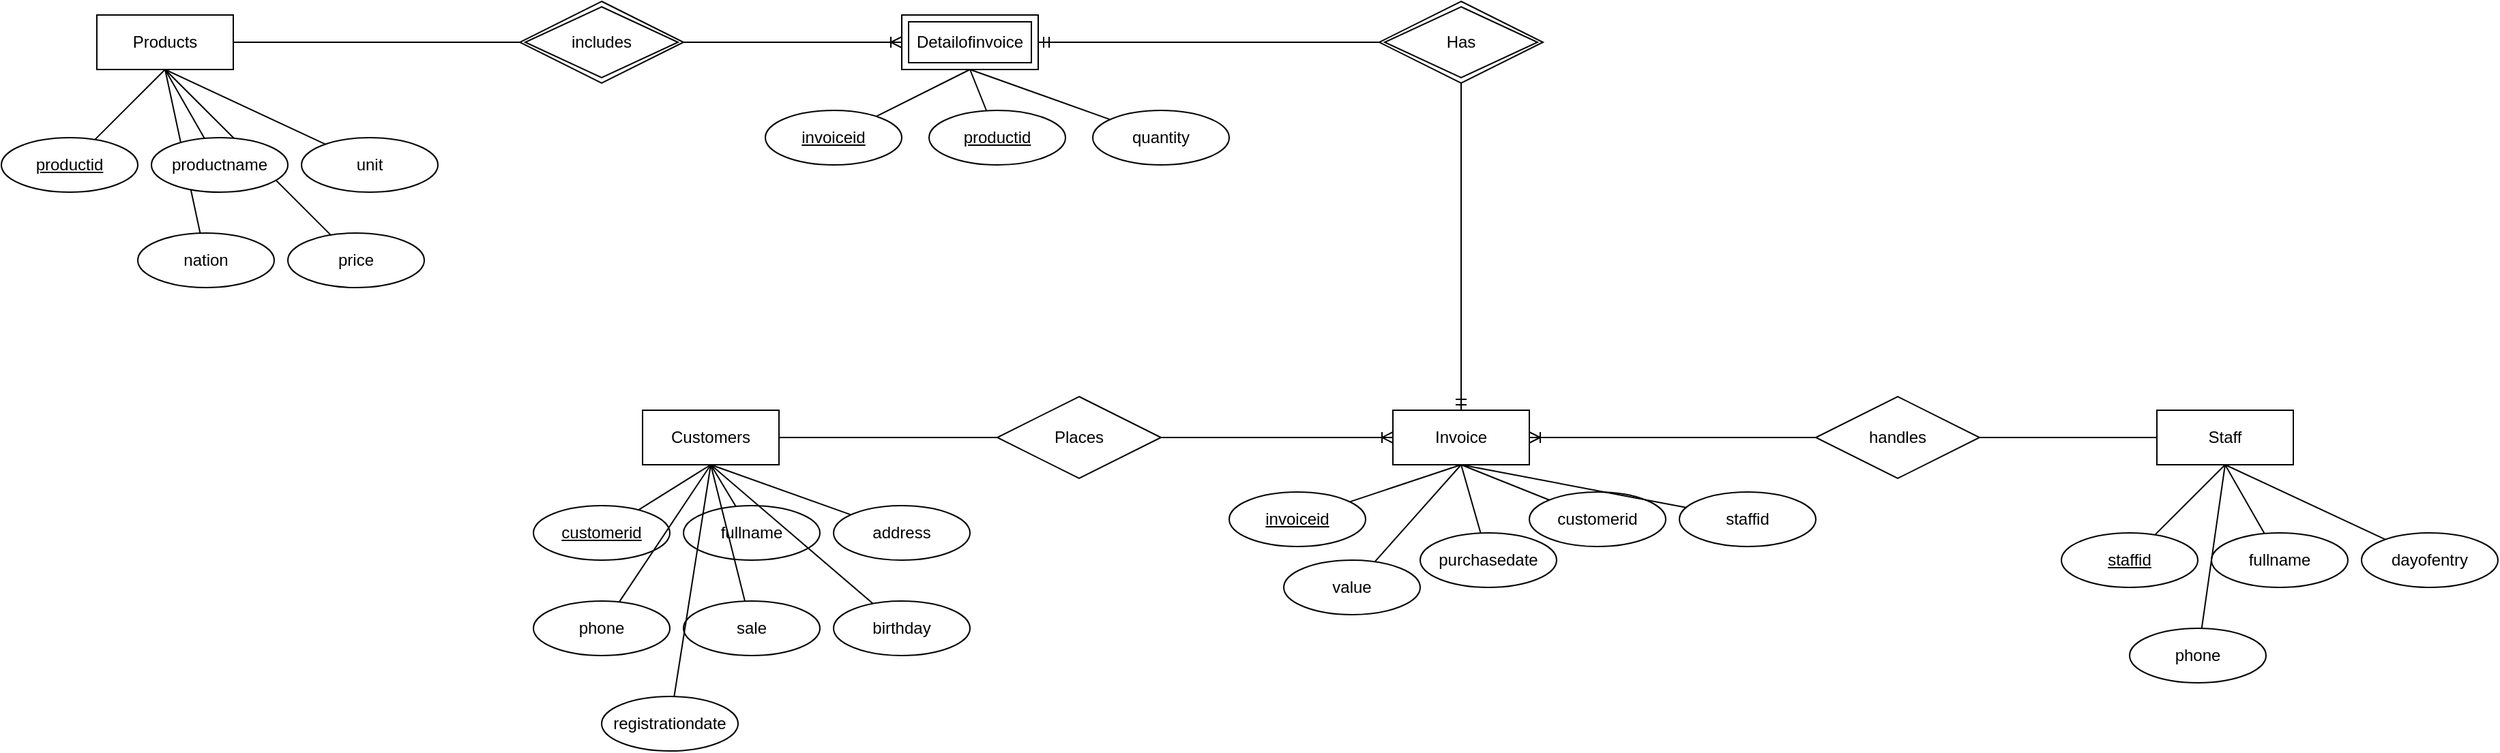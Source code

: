 <mxfile version="24.6.4" type="google">
  <diagram id="R2lEEEUBdFMjLlhIrx00" name="Page-1">
    <mxGraphModel grid="1" page="1" gridSize="10" guides="1" tooltips="1" connect="1" arrows="1" fold="1" pageScale="1" pageWidth="850" pageHeight="1100" math="0" shadow="0" extFonts="Permanent Marker^https://fonts.googleapis.com/css?family=Permanent+Marker">
      <root>
        <mxCell id="0" />
        <mxCell id="1" parent="0" />
        <mxCell id="XzHr47iKGGHAIzlNuq7v-27" value="" style="group" connectable="0" vertex="1" parent="1">
          <mxGeometry x="-210" y="220" width="320" height="250" as="geometry" />
        </mxCell>
        <mxCell id="XzHr47iKGGHAIzlNuq7v-1" value="Customers" style="whiteSpace=wrap;html=1;align=center;" vertex="1" parent="XzHr47iKGGHAIzlNuq7v-27">
          <mxGeometry x="80" width="100" height="40" as="geometry" />
        </mxCell>
        <mxCell id="XzHr47iKGGHAIzlNuq7v-12" style="edgeStyle=none;rounded=0;orthogonalLoop=1;jettySize=auto;html=1;entryX=0.5;entryY=1;entryDx=0;entryDy=0;endArrow=none;endFill=0;" edge="1" parent="XzHr47iKGGHAIzlNuq7v-27" source="XzHr47iKGGHAIzlNuq7v-2" target="XzHr47iKGGHAIzlNuq7v-1">
          <mxGeometry relative="1" as="geometry" />
        </mxCell>
        <mxCell id="XzHr47iKGGHAIzlNuq7v-2" value="fullname" style="ellipse;whiteSpace=wrap;html=1;align=center;" vertex="1" parent="XzHr47iKGGHAIzlNuq7v-27">
          <mxGeometry x="110" y="70" width="100" height="40" as="geometry" />
        </mxCell>
        <mxCell id="XzHr47iKGGHAIzlNuq7v-11" style="edgeStyle=none;rounded=0;orthogonalLoop=1;jettySize=auto;html=1;entryX=0.5;entryY=1;entryDx=0;entryDy=0;endArrow=none;endFill=0;" edge="1" parent="XzHr47iKGGHAIzlNuq7v-27" source="XzHr47iKGGHAIzlNuq7v-3" target="XzHr47iKGGHAIzlNuq7v-1">
          <mxGeometry relative="1" as="geometry" />
        </mxCell>
        <mxCell id="XzHr47iKGGHAIzlNuq7v-3" value="customerid" style="ellipse;whiteSpace=wrap;html=1;align=center;fontStyle=4;" vertex="1" parent="XzHr47iKGGHAIzlNuq7v-27">
          <mxGeometry y="70" width="100" height="40" as="geometry" />
        </mxCell>
        <mxCell id="XzHr47iKGGHAIzlNuq7v-13" style="edgeStyle=none;rounded=0;orthogonalLoop=1;jettySize=auto;html=1;entryX=0.5;entryY=1;entryDx=0;entryDy=0;endArrow=none;endFill=0;" edge="1" parent="XzHr47iKGGHAIzlNuq7v-27" source="XzHr47iKGGHAIzlNuq7v-5" target="XzHr47iKGGHAIzlNuq7v-1">
          <mxGeometry relative="1" as="geometry" />
        </mxCell>
        <mxCell id="XzHr47iKGGHAIzlNuq7v-5" value="address" style="ellipse;whiteSpace=wrap;html=1;align=center;" vertex="1" parent="XzHr47iKGGHAIzlNuq7v-27">
          <mxGeometry x="220" y="70" width="100" height="40" as="geometry" />
        </mxCell>
        <mxCell id="XzHr47iKGGHAIzlNuq7v-14" style="edgeStyle=none;rounded=0;orthogonalLoop=1;jettySize=auto;html=1;entryX=0.5;entryY=1;entryDx=0;entryDy=0;endArrow=none;endFill=0;" edge="1" parent="XzHr47iKGGHAIzlNuq7v-27" source="XzHr47iKGGHAIzlNuq7v-6" target="XzHr47iKGGHAIzlNuq7v-1">
          <mxGeometry relative="1" as="geometry" />
        </mxCell>
        <mxCell id="XzHr47iKGGHAIzlNuq7v-6" value="phone" style="ellipse;whiteSpace=wrap;html=1;align=center;" vertex="1" parent="XzHr47iKGGHAIzlNuq7v-27">
          <mxGeometry y="140" width="100" height="40" as="geometry" />
        </mxCell>
        <mxCell id="XzHr47iKGGHAIzlNuq7v-16" style="edgeStyle=none;rounded=0;orthogonalLoop=1;jettySize=auto;html=1;entryX=0.5;entryY=1;entryDx=0;entryDy=0;endArrow=none;endFill=0;" edge="1" parent="XzHr47iKGGHAIzlNuq7v-27" source="XzHr47iKGGHAIzlNuq7v-7" target="XzHr47iKGGHAIzlNuq7v-1">
          <mxGeometry relative="1" as="geometry" />
        </mxCell>
        <mxCell id="XzHr47iKGGHAIzlNuq7v-7" value="birthday" style="ellipse;whiteSpace=wrap;html=1;align=center;" vertex="1" parent="XzHr47iKGGHAIzlNuq7v-27">
          <mxGeometry x="220" y="140" width="100" height="40" as="geometry" />
        </mxCell>
        <mxCell id="XzHr47iKGGHAIzlNuq7v-15" style="edgeStyle=none;rounded=0;orthogonalLoop=1;jettySize=auto;html=1;entryX=0.5;entryY=1;entryDx=0;entryDy=0;endArrow=none;endFill=0;" edge="1" parent="XzHr47iKGGHAIzlNuq7v-27" source="XzHr47iKGGHAIzlNuq7v-8" target="XzHr47iKGGHAIzlNuq7v-1">
          <mxGeometry relative="1" as="geometry" />
        </mxCell>
        <mxCell id="XzHr47iKGGHAIzlNuq7v-8" value="sale" style="ellipse;whiteSpace=wrap;html=1;align=center;" vertex="1" parent="XzHr47iKGGHAIzlNuq7v-27">
          <mxGeometry x="110" y="140" width="100" height="40" as="geometry" />
        </mxCell>
        <mxCell id="XzHr47iKGGHAIzlNuq7v-17" style="edgeStyle=none;rounded=0;orthogonalLoop=1;jettySize=auto;html=1;entryX=0.5;entryY=1;entryDx=0;entryDy=0;endArrow=none;endFill=0;" edge="1" parent="XzHr47iKGGHAIzlNuq7v-27" source="XzHr47iKGGHAIzlNuq7v-9" target="XzHr47iKGGHAIzlNuq7v-1">
          <mxGeometry relative="1" as="geometry" />
        </mxCell>
        <mxCell id="XzHr47iKGGHAIzlNuq7v-9" value="registrationdate" style="ellipse;whiteSpace=wrap;html=1;align=center;" vertex="1" parent="XzHr47iKGGHAIzlNuq7v-27">
          <mxGeometry x="50" y="210" width="100" height="40" as="geometry" />
        </mxCell>
        <mxCell id="XzHr47iKGGHAIzlNuq7v-61" value="" style="group" connectable="0" vertex="1" parent="1">
          <mxGeometry x="-40" y="-70" width="340" height="110" as="geometry" />
        </mxCell>
        <mxCell id="XzHr47iKGGHAIzlNuq7v-52" value="Detailofinvoice" style="shape=ext;margin=3;double=1;whiteSpace=wrap;html=1;align=center;" vertex="1" parent="XzHr47iKGGHAIzlNuq7v-61">
          <mxGeometry x="100" width="100" height="40" as="geometry" />
        </mxCell>
        <mxCell id="XzHr47iKGGHAIzlNuq7v-54" style="edgeStyle=none;rounded=0;orthogonalLoop=1;jettySize=auto;html=1;entryX=0.5;entryY=1;entryDx=0;entryDy=0;endArrow=none;endFill=0;" edge="1" parent="XzHr47iKGGHAIzlNuq7v-61" source="XzHr47iKGGHAIzlNuq7v-53" target="XzHr47iKGGHAIzlNuq7v-52">
          <mxGeometry relative="1" as="geometry" />
        </mxCell>
        <mxCell id="XzHr47iKGGHAIzlNuq7v-53" value="invoiceid" style="ellipse;whiteSpace=wrap;html=1;align=center;fontStyle=4;" vertex="1" parent="XzHr47iKGGHAIzlNuq7v-61">
          <mxGeometry y="70" width="100" height="40" as="geometry" />
        </mxCell>
        <mxCell id="XzHr47iKGGHAIzlNuq7v-56" style="edgeStyle=none;rounded=0;orthogonalLoop=1;jettySize=auto;html=1;entryX=0.5;entryY=1;entryDx=0;entryDy=0;endArrow=none;endFill=0;" edge="1" parent="XzHr47iKGGHAIzlNuq7v-61" source="XzHr47iKGGHAIzlNuq7v-55" target="XzHr47iKGGHAIzlNuq7v-52">
          <mxGeometry relative="1" as="geometry" />
        </mxCell>
        <mxCell id="XzHr47iKGGHAIzlNuq7v-55" value="productid" style="ellipse;whiteSpace=wrap;html=1;align=center;fontStyle=4;" vertex="1" parent="XzHr47iKGGHAIzlNuq7v-61">
          <mxGeometry x="120" y="70" width="100" height="40" as="geometry" />
        </mxCell>
        <mxCell id="XzHr47iKGGHAIzlNuq7v-60" style="edgeStyle=none;rounded=0;orthogonalLoop=1;jettySize=auto;html=1;entryX=0.5;entryY=1;entryDx=0;entryDy=0;endArrow=none;endFill=0;" edge="1" parent="XzHr47iKGGHAIzlNuq7v-61" source="XzHr47iKGGHAIzlNuq7v-57" target="XzHr47iKGGHAIzlNuq7v-52">
          <mxGeometry relative="1" as="geometry" />
        </mxCell>
        <mxCell id="XzHr47iKGGHAIzlNuq7v-57" value="quantity" style="ellipse;whiteSpace=wrap;html=1;align=center;" vertex="1" parent="XzHr47iKGGHAIzlNuq7v-61">
          <mxGeometry x="240" y="70" width="100" height="40" as="geometry" />
        </mxCell>
        <mxCell id="XzHr47iKGGHAIzlNuq7v-65" style="edgeStyle=none;rounded=0;orthogonalLoop=1;jettySize=auto;html=1;entryX=0;entryY=0.5;entryDx=0;entryDy=0;endArrow=ERoneToMany;endFill=0;" edge="1" parent="1" source="XzHr47iKGGHAIzlNuq7v-62" target="XzHr47iKGGHAIzlNuq7v-42">
          <mxGeometry relative="1" as="geometry" />
        </mxCell>
        <mxCell id="XzHr47iKGGHAIzlNuq7v-62" value="Places" style="shape=rhombus;perimeter=rhombusPerimeter;whiteSpace=wrap;html=1;align=center;" vertex="1" parent="1">
          <mxGeometry x="130" y="210" width="120" height="60" as="geometry" />
        </mxCell>
        <mxCell id="XzHr47iKGGHAIzlNuq7v-63" style="edgeStyle=none;rounded=0;orthogonalLoop=1;jettySize=auto;html=1;entryX=0;entryY=0.5;entryDx=0;entryDy=0;endArrow=none;endFill=0;" edge="1" parent="1" source="XzHr47iKGGHAIzlNuq7v-1" target="XzHr47iKGGHAIzlNuq7v-62">
          <mxGeometry relative="1" as="geometry" />
        </mxCell>
        <mxCell id="XzHr47iKGGHAIzlNuq7v-64" value="" style="group" connectable="0" vertex="1" parent="1">
          <mxGeometry x="300" y="220" width="430" height="150" as="geometry" />
        </mxCell>
        <mxCell id="XzHr47iKGGHAIzlNuq7v-58" value="value" style="ellipse;whiteSpace=wrap;html=1;align=center;container=0;" vertex="1" parent="XzHr47iKGGHAIzlNuq7v-64">
          <mxGeometry x="40" y="110" width="100" height="40" as="geometry" />
        </mxCell>
        <mxCell id="XzHr47iKGGHAIzlNuq7v-42" value="Invoice" style="whiteSpace=wrap;html=1;align=center;" vertex="1" parent="XzHr47iKGGHAIzlNuq7v-64">
          <mxGeometry x="120" width="100" height="40" as="geometry" />
        </mxCell>
        <mxCell id="XzHr47iKGGHAIzlNuq7v-47" style="edgeStyle=none;rounded=0;orthogonalLoop=1;jettySize=auto;html=1;entryX=0.5;entryY=1;entryDx=0;entryDy=0;endArrow=none;endFill=0;" edge="1" parent="XzHr47iKGGHAIzlNuq7v-64" source="XzHr47iKGGHAIzlNuq7v-43" target="XzHr47iKGGHAIzlNuq7v-42">
          <mxGeometry relative="1" as="geometry" />
        </mxCell>
        <mxCell id="XzHr47iKGGHAIzlNuq7v-43" value="invoiceid" style="ellipse;whiteSpace=wrap;html=1;align=center;fontStyle=4;" vertex="1" parent="XzHr47iKGGHAIzlNuq7v-64">
          <mxGeometry y="60" width="100" height="40" as="geometry" />
        </mxCell>
        <mxCell id="XzHr47iKGGHAIzlNuq7v-48" style="edgeStyle=none;rounded=0;orthogonalLoop=1;jettySize=auto;html=1;entryX=0.5;entryY=1;entryDx=0;entryDy=0;endArrow=none;endFill=0;" edge="1" parent="XzHr47iKGGHAIzlNuq7v-64" source="XzHr47iKGGHAIzlNuq7v-44" target="XzHr47iKGGHAIzlNuq7v-42">
          <mxGeometry relative="1" as="geometry" />
        </mxCell>
        <mxCell id="XzHr47iKGGHAIzlNuq7v-44" value="purchasedate" style="ellipse;whiteSpace=wrap;html=1;align=center;" vertex="1" parent="XzHr47iKGGHAIzlNuq7v-64">
          <mxGeometry x="140" y="90" width="100" height="40" as="geometry" />
        </mxCell>
        <mxCell id="XzHr47iKGGHAIzlNuq7v-49" style="edgeStyle=none;rounded=0;orthogonalLoop=1;jettySize=auto;html=1;entryX=0.5;entryY=1;entryDx=0;entryDy=0;endArrow=none;endFill=0;" edge="1" parent="XzHr47iKGGHAIzlNuq7v-64" source="XzHr47iKGGHAIzlNuq7v-45" target="XzHr47iKGGHAIzlNuq7v-42">
          <mxGeometry relative="1" as="geometry" />
        </mxCell>
        <mxCell id="XzHr47iKGGHAIzlNuq7v-45" value="customerid" style="ellipse;whiteSpace=wrap;html=1;align=center;" vertex="1" parent="XzHr47iKGGHAIzlNuq7v-64">
          <mxGeometry x="220" y="60" width="100" height="40" as="geometry" />
        </mxCell>
        <mxCell id="XzHr47iKGGHAIzlNuq7v-50" style="edgeStyle=none;rounded=0;orthogonalLoop=1;jettySize=auto;html=1;entryX=0.5;entryY=1;entryDx=0;entryDy=0;endArrow=none;endFill=0;" edge="1" parent="XzHr47iKGGHAIzlNuq7v-64" source="XzHr47iKGGHAIzlNuq7v-46" target="XzHr47iKGGHAIzlNuq7v-42">
          <mxGeometry relative="1" as="geometry" />
        </mxCell>
        <mxCell id="XzHr47iKGGHAIzlNuq7v-46" value="staffid" style="ellipse;whiteSpace=wrap;html=1;align=center;" vertex="1" parent="XzHr47iKGGHAIzlNuq7v-64">
          <mxGeometry x="330" y="60" width="100" height="40" as="geometry" />
        </mxCell>
        <mxCell id="XzHr47iKGGHAIzlNuq7v-59" style="edgeStyle=none;rounded=0;orthogonalLoop=1;jettySize=auto;html=1;entryX=0.5;entryY=1;entryDx=0;entryDy=0;endArrow=none;endFill=0;" edge="1" parent="XzHr47iKGGHAIzlNuq7v-64" source="XzHr47iKGGHAIzlNuq7v-58" target="XzHr47iKGGHAIzlNuq7v-42">
          <mxGeometry relative="1" as="geometry" />
        </mxCell>
        <mxCell id="XzHr47iKGGHAIzlNuq7v-41" value="" style="group" connectable="0" vertex="1" parent="1">
          <mxGeometry x="-600" y="-70" width="320" height="200" as="geometry" />
        </mxCell>
        <mxCell id="XzHr47iKGGHAIzlNuq7v-29" value="Products" style="whiteSpace=wrap;html=1;align=center;" vertex="1" parent="XzHr47iKGGHAIzlNuq7v-41">
          <mxGeometry x="70" width="100" height="40" as="geometry" />
        </mxCell>
        <mxCell id="XzHr47iKGGHAIzlNuq7v-30" value="productid" style="ellipse;whiteSpace=wrap;html=1;align=center;fontStyle=4;" vertex="1" parent="XzHr47iKGGHAIzlNuq7v-41">
          <mxGeometry y="90" width="100" height="40" as="geometry" />
        </mxCell>
        <mxCell id="XzHr47iKGGHAIzlNuq7v-34" value="unit" style="ellipse;whiteSpace=wrap;html=1;align=center;" vertex="1" parent="XzHr47iKGGHAIzlNuq7v-41">
          <mxGeometry x="220" y="90" width="100" height="40" as="geometry" />
        </mxCell>
        <mxCell id="XzHr47iKGGHAIzlNuq7v-37" value="nation" style="ellipse;whiteSpace=wrap;html=1;align=center;" vertex="1" parent="XzHr47iKGGHAIzlNuq7v-41">
          <mxGeometry x="100" y="160" width="100" height="40" as="geometry" />
        </mxCell>
        <mxCell id="XzHr47iKGGHAIzlNuq7v-38" value="price" style="ellipse;whiteSpace=wrap;html=1;align=center;" vertex="1" parent="XzHr47iKGGHAIzlNuq7v-41">
          <mxGeometry x="210" y="160" width="100" height="40" as="geometry" />
        </mxCell>
        <mxCell id="XzHr47iKGGHAIzlNuq7v-31" style="edgeStyle=none;rounded=0;orthogonalLoop=1;jettySize=auto;html=1;entryX=0.5;entryY=1;entryDx=0;entryDy=0;endArrow=none;endFill=0;" edge="1" parent="XzHr47iKGGHAIzlNuq7v-41" source="XzHr47iKGGHAIzlNuq7v-30" target="XzHr47iKGGHAIzlNuq7v-29">
          <mxGeometry relative="1" as="geometry" />
        </mxCell>
        <mxCell id="XzHr47iKGGHAIzlNuq7v-33" style="edgeStyle=none;rounded=0;orthogonalLoop=1;jettySize=auto;html=1;entryX=0.5;entryY=1;entryDx=0;entryDy=0;endArrow=none;endFill=0;" edge="1" parent="XzHr47iKGGHAIzlNuq7v-41" source="XzHr47iKGGHAIzlNuq7v-32" target="XzHr47iKGGHAIzlNuq7v-29">
          <mxGeometry relative="1" as="geometry" />
        </mxCell>
        <mxCell id="XzHr47iKGGHAIzlNuq7v-35" style="edgeStyle=none;rounded=0;orthogonalLoop=1;jettySize=auto;html=1;entryX=0.5;entryY=1;entryDx=0;entryDy=0;endArrow=none;endFill=0;" edge="1" parent="XzHr47iKGGHAIzlNuq7v-41" source="XzHr47iKGGHAIzlNuq7v-34" target="XzHr47iKGGHAIzlNuq7v-29">
          <mxGeometry relative="1" as="geometry" />
        </mxCell>
        <mxCell id="XzHr47iKGGHAIzlNuq7v-40" style="edgeStyle=none;rounded=0;orthogonalLoop=1;jettySize=auto;html=1;entryX=0.5;entryY=1;entryDx=0;entryDy=0;endArrow=none;endFill=0;" edge="1" parent="XzHr47iKGGHAIzlNuq7v-41" source="XzHr47iKGGHAIzlNuq7v-37" target="XzHr47iKGGHAIzlNuq7v-29">
          <mxGeometry relative="1" as="geometry" />
        </mxCell>
        <mxCell id="XzHr47iKGGHAIzlNuq7v-39" style="edgeStyle=none;rounded=0;orthogonalLoop=1;jettySize=auto;html=1;entryX=0.5;entryY=1;entryDx=0;entryDy=0;endArrow=none;endFill=0;" edge="1" parent="XzHr47iKGGHAIzlNuq7v-41" source="XzHr47iKGGHAIzlNuq7v-38" target="XzHr47iKGGHAIzlNuq7v-29">
          <mxGeometry relative="1" as="geometry" />
        </mxCell>
        <mxCell id="XzHr47iKGGHAIzlNuq7v-32" value="productname" style="ellipse;whiteSpace=wrap;html=1;align=center;" vertex="1" parent="XzHr47iKGGHAIzlNuq7v-41">
          <mxGeometry x="110" y="90" width="100" height="40" as="geometry" />
        </mxCell>
        <mxCell id="XzHr47iKGGHAIzlNuq7v-66" value="" style="group" connectable="0" vertex="1" parent="1">
          <mxGeometry x="910" y="220" width="320" height="200" as="geometry" />
        </mxCell>
        <mxCell id="XzHr47iKGGHAIzlNuq7v-18" value="Staff" style="whiteSpace=wrap;html=1;align=center;" vertex="1" parent="XzHr47iKGGHAIzlNuq7v-66">
          <mxGeometry x="70" width="100" height="40" as="geometry" />
        </mxCell>
        <mxCell id="XzHr47iKGGHAIzlNuq7v-20" style="edgeStyle=none;rounded=0;orthogonalLoop=1;jettySize=auto;html=1;entryX=0.5;entryY=1;entryDx=0;entryDy=0;endArrow=none;endFill=0;" edge="1" parent="XzHr47iKGGHAIzlNuq7v-66" source="XzHr47iKGGHAIzlNuq7v-19" target="XzHr47iKGGHAIzlNuq7v-18">
          <mxGeometry relative="1" as="geometry" />
        </mxCell>
        <mxCell id="XzHr47iKGGHAIzlNuq7v-19" value="staffid" style="ellipse;whiteSpace=wrap;html=1;align=center;fontStyle=4;" vertex="1" parent="XzHr47iKGGHAIzlNuq7v-66">
          <mxGeometry y="90" width="100" height="40" as="geometry" />
        </mxCell>
        <mxCell id="XzHr47iKGGHAIzlNuq7v-22" style="edgeStyle=none;rounded=0;orthogonalLoop=1;jettySize=auto;html=1;entryX=0.5;entryY=1;entryDx=0;entryDy=0;endArrow=none;endFill=0;" edge="1" parent="XzHr47iKGGHAIzlNuq7v-66" source="XzHr47iKGGHAIzlNuq7v-21" target="XzHr47iKGGHAIzlNuq7v-18">
          <mxGeometry relative="1" as="geometry" />
        </mxCell>
        <mxCell id="XzHr47iKGGHAIzlNuq7v-21" value="fullname" style="ellipse;whiteSpace=wrap;html=1;align=center;" vertex="1" parent="XzHr47iKGGHAIzlNuq7v-66">
          <mxGeometry x="110" y="90" width="100" height="40" as="geometry" />
        </mxCell>
        <mxCell id="XzHr47iKGGHAIzlNuq7v-24" style="edgeStyle=none;rounded=0;orthogonalLoop=1;jettySize=auto;html=1;entryX=0.5;entryY=1;entryDx=0;entryDy=0;endArrow=none;endFill=0;" edge="1" parent="XzHr47iKGGHAIzlNuq7v-66" source="XzHr47iKGGHAIzlNuq7v-23" target="XzHr47iKGGHAIzlNuq7v-18">
          <mxGeometry relative="1" as="geometry" />
        </mxCell>
        <mxCell id="XzHr47iKGGHAIzlNuq7v-23" value="dayofentry" style="ellipse;whiteSpace=wrap;html=1;align=center;" vertex="1" parent="XzHr47iKGGHAIzlNuq7v-66">
          <mxGeometry x="220" y="90" width="100" height="40" as="geometry" />
        </mxCell>
        <mxCell id="XzHr47iKGGHAIzlNuq7v-26" style="edgeStyle=none;rounded=0;orthogonalLoop=1;jettySize=auto;html=1;entryX=0.5;entryY=1;entryDx=0;entryDy=0;endArrow=none;endFill=0;" edge="1" parent="XzHr47iKGGHAIzlNuq7v-66" source="XzHr47iKGGHAIzlNuq7v-25" target="XzHr47iKGGHAIzlNuq7v-18">
          <mxGeometry relative="1" as="geometry" />
        </mxCell>
        <mxCell id="XzHr47iKGGHAIzlNuq7v-25" value="phone" style="ellipse;whiteSpace=wrap;html=1;align=center;" vertex="1" parent="XzHr47iKGGHAIzlNuq7v-66">
          <mxGeometry x="50" y="160" width="100" height="40" as="geometry" />
        </mxCell>
        <mxCell id="XzHr47iKGGHAIzlNuq7v-69" style="edgeStyle=none;rounded=0;orthogonalLoop=1;jettySize=auto;html=1;endArrow=none;endFill=0;" edge="1" parent="1" source="XzHr47iKGGHAIzlNuq7v-67" target="XzHr47iKGGHAIzlNuq7v-18">
          <mxGeometry relative="1" as="geometry" />
        </mxCell>
        <mxCell id="XzHr47iKGGHAIzlNuq7v-67" value="handles" style="shape=rhombus;perimeter=rhombusPerimeter;whiteSpace=wrap;html=1;align=center;" vertex="1" parent="1">
          <mxGeometry x="730" y="210" width="120" height="60" as="geometry" />
        </mxCell>
        <mxCell id="XzHr47iKGGHAIzlNuq7v-68" style="edgeStyle=none;rounded=0;orthogonalLoop=1;jettySize=auto;html=1;entryX=0;entryY=0.5;entryDx=0;entryDy=0;endArrow=none;endFill=0;startArrow=ERoneToMany;startFill=0;" edge="1" parent="1" source="XzHr47iKGGHAIzlNuq7v-42" target="XzHr47iKGGHAIzlNuq7v-67">
          <mxGeometry relative="1" as="geometry" />
        </mxCell>
        <mxCell id="XzHr47iKGGHAIzlNuq7v-72" style="edgeStyle=none;rounded=0;orthogonalLoop=1;jettySize=auto;html=1;entryX=0.5;entryY=0;entryDx=0;entryDy=0;endArrow=ERmandOne;endFill=0;exitX=0.5;exitY=1;exitDx=0;exitDy=0;" edge="1" parent="1" source="XzHr47iKGGHAIzlNuq7v-74" target="XzHr47iKGGHAIzlNuq7v-42">
          <mxGeometry relative="1" as="geometry">
            <mxPoint x="470" y="-20" as="sourcePoint" />
          </mxGeometry>
        </mxCell>
        <mxCell id="XzHr47iKGGHAIzlNuq7v-73" style="edgeStyle=none;rounded=0;orthogonalLoop=1;jettySize=auto;html=1;endArrow=ERmandOne;endFill=0;exitX=0;exitY=0.5;exitDx=0;exitDy=0;" edge="1" parent="1" source="XzHr47iKGGHAIzlNuq7v-74" target="XzHr47iKGGHAIzlNuq7v-52">
          <mxGeometry relative="1" as="geometry">
            <mxPoint x="410" y="-50" as="sourcePoint" />
          </mxGeometry>
        </mxCell>
        <mxCell id="XzHr47iKGGHAIzlNuq7v-74" value="Has" style="shape=rhombus;double=1;perimeter=rhombusPerimeter;whiteSpace=wrap;html=1;align=center;" vertex="1" parent="1">
          <mxGeometry x="410" y="-80" width="120" height="60" as="geometry" />
        </mxCell>
        <mxCell id="XzHr47iKGGHAIzlNuq7v-78" style="edgeStyle=none;rounded=0;orthogonalLoop=1;jettySize=auto;html=1;entryX=0;entryY=0.5;entryDx=0;entryDy=0;endArrow=ERoneToMany;endFill=0;" edge="1" parent="1" source="XzHr47iKGGHAIzlNuq7v-76" target="XzHr47iKGGHAIzlNuq7v-52">
          <mxGeometry relative="1" as="geometry" />
        </mxCell>
        <mxCell id="XzHr47iKGGHAIzlNuq7v-76" value="includes" style="shape=rhombus;double=1;perimeter=rhombusPerimeter;whiteSpace=wrap;html=1;align=center;" vertex="1" parent="1">
          <mxGeometry x="-220" y="-80" width="120" height="60" as="geometry" />
        </mxCell>
        <mxCell id="XzHr47iKGGHAIzlNuq7v-77" style="edgeStyle=none;rounded=0;orthogonalLoop=1;jettySize=auto;html=1;entryX=0;entryY=0.5;entryDx=0;entryDy=0;endArrow=none;endFill=0;" edge="1" parent="1" source="XzHr47iKGGHAIzlNuq7v-29" target="XzHr47iKGGHAIzlNuq7v-76">
          <mxGeometry relative="1" as="geometry" />
        </mxCell>
      </root>
    </mxGraphModel>
  </diagram>
</mxfile>
